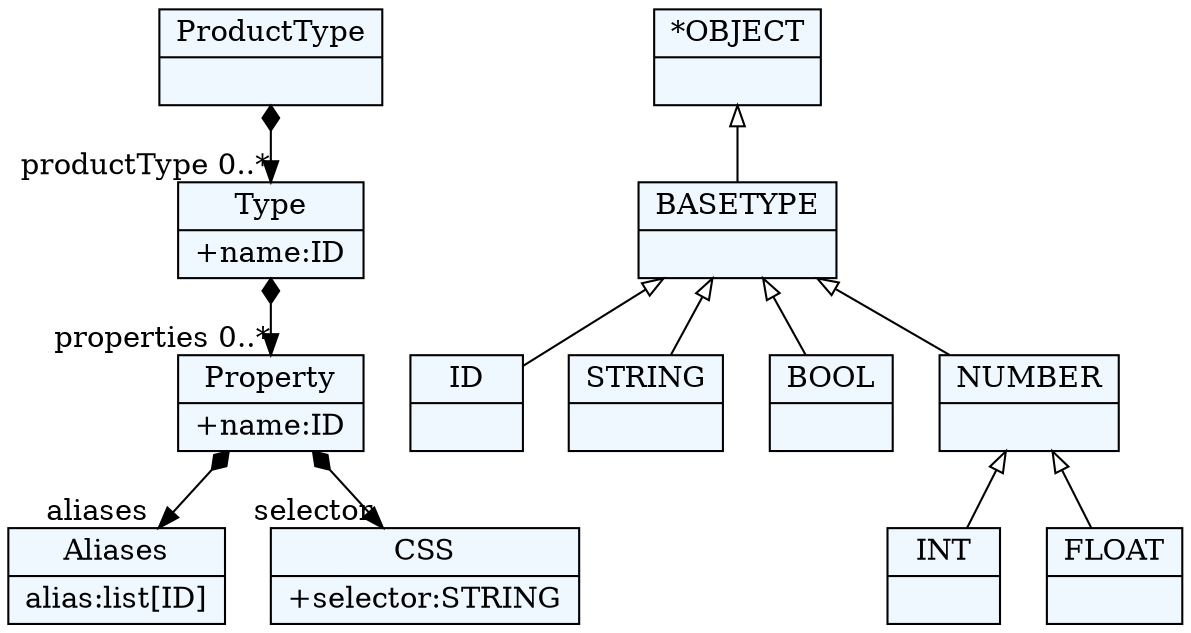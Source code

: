
    digraph xtext {
    fontname = "Bitstream Vera Sans"
    fontsize = 8
    node[
        shape=record,
        style=filled,
        fillcolor=aliceblue
    ]
    nodesep = 0.3
    edge[dir=black,arrowtail=empty]


2530789709752 -> 2530789715416[arrowtail=diamond, dir=both, headlabel="productType 0..*"]
2530789709752[ label="{ProductType|}"]

2530789715416 -> 2530789731464[arrowtail=diamond, dir=both, headlabel="properties 0..*"]
2530789715416[ label="{Type|+name:ID\l}"]

2530789731464 -> 2530789718248[arrowtail=diamond, dir=both, headlabel="aliases "]
2530789731464 -> 2530789719192[arrowtail=diamond, dir=both, headlabel="selector "]
2530789731464[ label="{Property|+name:ID\l}"]

2530789718248[ label="{Aliases|alias:list[ID]\l}"]

2530789719192[ label="{CSS|+selector:STRING\l}"]

2530789696536[ label="{ID|}"]

2530789720136[ label="{STRING|}"]

2530789721080[ label="{BOOL|}"]

2530789722024[ label="{INT|}"]

2530789705032[ label="{FLOAT|}"]

2530789716360[ label="{NUMBER|}"]
2530789716360 -> 2530789705032 [dir=back]
2530789716360 -> 2530789722024 [dir=back]

2530789701256[ label="{BASETYPE|}"]
2530789701256 -> 2530789716360 [dir=back]
2530789701256 -> 2530789721080 [dir=back]
2530789701256 -> 2530789696536 [dir=back]
2530789701256 -> 2530789720136 [dir=back]

2530789710696[ label="{*OBJECT|}"]
2530789710696 -> 2530789701256 [dir=back]


}
